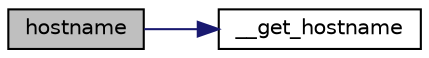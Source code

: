 digraph G
{
  edge [fontname="Helvetica",fontsize="10",labelfontname="Helvetica",labelfontsize="10"];
  node [fontname="Helvetica",fontsize="10",shape=record];
  rankdir=LR;
  Node1 [label="hostname",height=0.2,width=0.4,color="black", fillcolor="grey75", style="filled" fontcolor="black"];
  Node1 -> Node2 [color="midnightblue",fontsize="10",style="solid"];
  Node2 [label="__get_hostname",height=0.2,width=0.4,color="black", fillcolor="white", style="filled",URL="$hostinfo_8cc.html#acc84355b212d0517a4df95bed410c360"];
}

